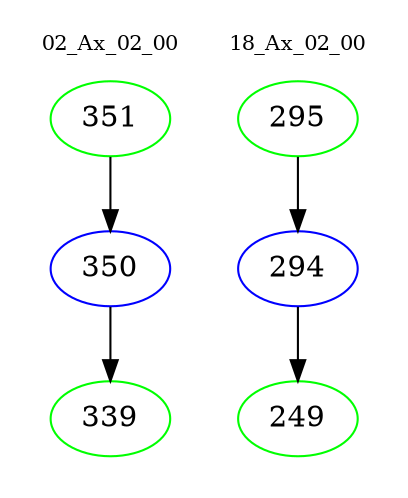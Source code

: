 digraph{
subgraph cluster_0 {
color = white
label = "02_Ax_02_00";
fontsize=10;
T0_351 [label="351", color="green"]
T0_351 -> T0_350 [color="black"]
T0_350 [label="350", color="blue"]
T0_350 -> T0_339 [color="black"]
T0_339 [label="339", color="green"]
}
subgraph cluster_1 {
color = white
label = "18_Ax_02_00";
fontsize=10;
T1_295 [label="295", color="green"]
T1_295 -> T1_294 [color="black"]
T1_294 [label="294", color="blue"]
T1_294 -> T1_249 [color="black"]
T1_249 [label="249", color="green"]
}
}
